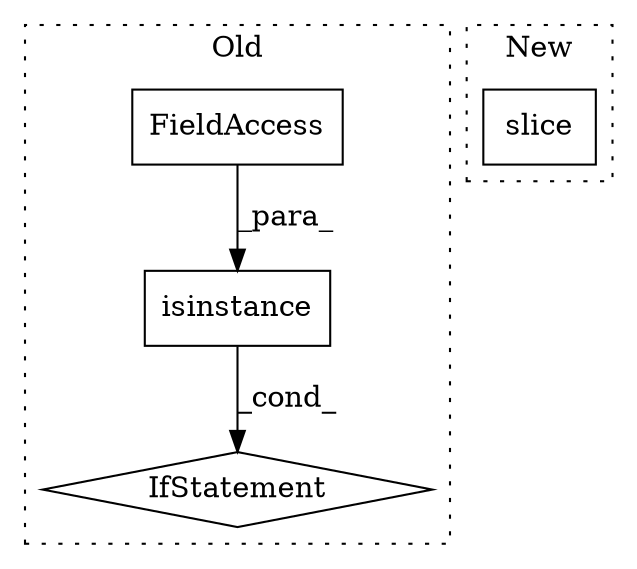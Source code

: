 digraph G {
subgraph cluster0 {
1 [label="isinstance" a="32" s="9201,9229" l="11,1" shape="box"];
3 [label="IfStatement" a="25" s="9197,9257" l="4,2" shape="diamond"];
4 [label="FieldAccess" a="22" s="9216" l="13" shape="box"];
label = "Old";
style="dotted";
}
subgraph cluster1 {
2 [label="slice" a="32" s="9225,9235" l="6,1" shape="box"];
label = "New";
style="dotted";
}
1 -> 3 [label="_cond_"];
4 -> 1 [label="_para_"];
}